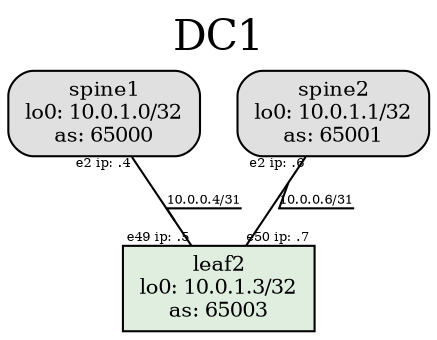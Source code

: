 strict digraph "" {
	graph [fontsize=20,
		label=DC1,
		labelloc=t,
		ordering=out
	];
	node [label="\N"];
	spine1	[asn=65000,
		bgp_neigh="{'10.0.0.1': '65002', '10.0.0.5': '65003', '10.0.0.9': '65004', '10.0.0.13': '65005', '10.0.0.17': '65006', '10.0.0.21': '65007', '\
10.0.0.25': '65008', '10.0.0.29': '65009'}",
		constraint=false,
		fillcolor=grey88,
		fontsize=10,
		hostname=spine1,
		if_ip="{'eth1': '10.0.0.0/31', 'eth2': '10.0.0.4/31', 'eth3': '10.0.0.8/31', 'eth4': '10.0.0.12/31', 'eth5': '10.0.0.16/31', 'eth6': '10.0.0.20/\
31', 'eth7': '10.0.0.24/31', 'eth8': '10.0.0.28/31'}",
		int="[9, 10, 11, 12, 13, 14, 15, 16, 17, 18, 19, 20, 21, 22, 23, 24, 25, 26]",
		label="spine1
lo0: 10.0.1.0/32
as: 65000
",
		rank="same; spine1; spine2; ",
		role=spine,
		shape=box,
		style="rounded,filled",
		tailport=s];
	leaf2	[URL="../config/leaf2.txt",
		asn=65003,
		bgp_neigh="{'10.0.0.4': '65000', '10.0.0.6': '65001'}",
		constraint=false,
		fillcolor=honeydew2,
		fontsize=10,
		headport=s,
		hostname=leaf2,
		if_ip="{'eth49': '10.0.0.5/31', 'eth50': '10.0.0.7/31'}",
		int="[51, 52]",
		label="leaf2
lo0: 10.0.1.3/32
as: 65003
",
		role=leaf,
		shape=box,
		style=filled];
	spine1 -> leaf2	[arrowhead=none,
		decorate=true,
		e_headlabel="e49 ip: .5",
		e_taillabel="e2 ip: .4",
		fontsize=6,
		headlabel="e49 ip: .5",
		label="10.0.0.4/31",
		leaf_ptp="10.0.0.4/31",
		taillabel="e2 ip: .4"];
	spine2	[asn=65001,
		bgp_neigh="{'10.0.0.3': '65002', '10.0.0.7': '65003', '10.0.0.11': '65004', '10.0.0.15': '65005', '10.0.0.19': '65006', '10.0.0.23': '65007', '\
10.0.0.27': '65008', '10.0.0.31': '65009'}",
		constraint=false,
		fillcolor=grey88,
		fontsize=10,
		hostname=spine2,
		if_ip="{'eth1': '10.0.0.2/31', 'eth2': '10.0.0.6/31', 'eth3': '10.0.0.10/31', 'eth4': '10.0.0.14/31', 'eth5': '10.0.0.18/31', 'eth6': '\
10.0.0.22/31', 'eth7': '10.0.0.26/31', 'eth8': '10.0.0.30/31'}",
		int="[9, 10, 11, 12, 13, 14, 15, 16, 17, 18, 19, 20, 21, 22, 23, 24, 25, 26]",
		label="spine2
lo0: 10.0.1.1/32
as: 65001
",
		rank="same; spine1; spine2; ",
		role=spine,
		shape=box,
		style="rounded,filled",
		tailport=s];
	spine2 -> leaf2	[arrowhead=none,
		decorate=true,
		e_headlabel="e50 ip: .7",
		e_taillabel="e2 ip: .6",
		fontsize=6,
		headlabel="e50 ip: .7",
		label="10.0.0.6/31",
		leaf_ptp="10.0.0.6/31",
		taillabel="e2 ip: .6"];
}
